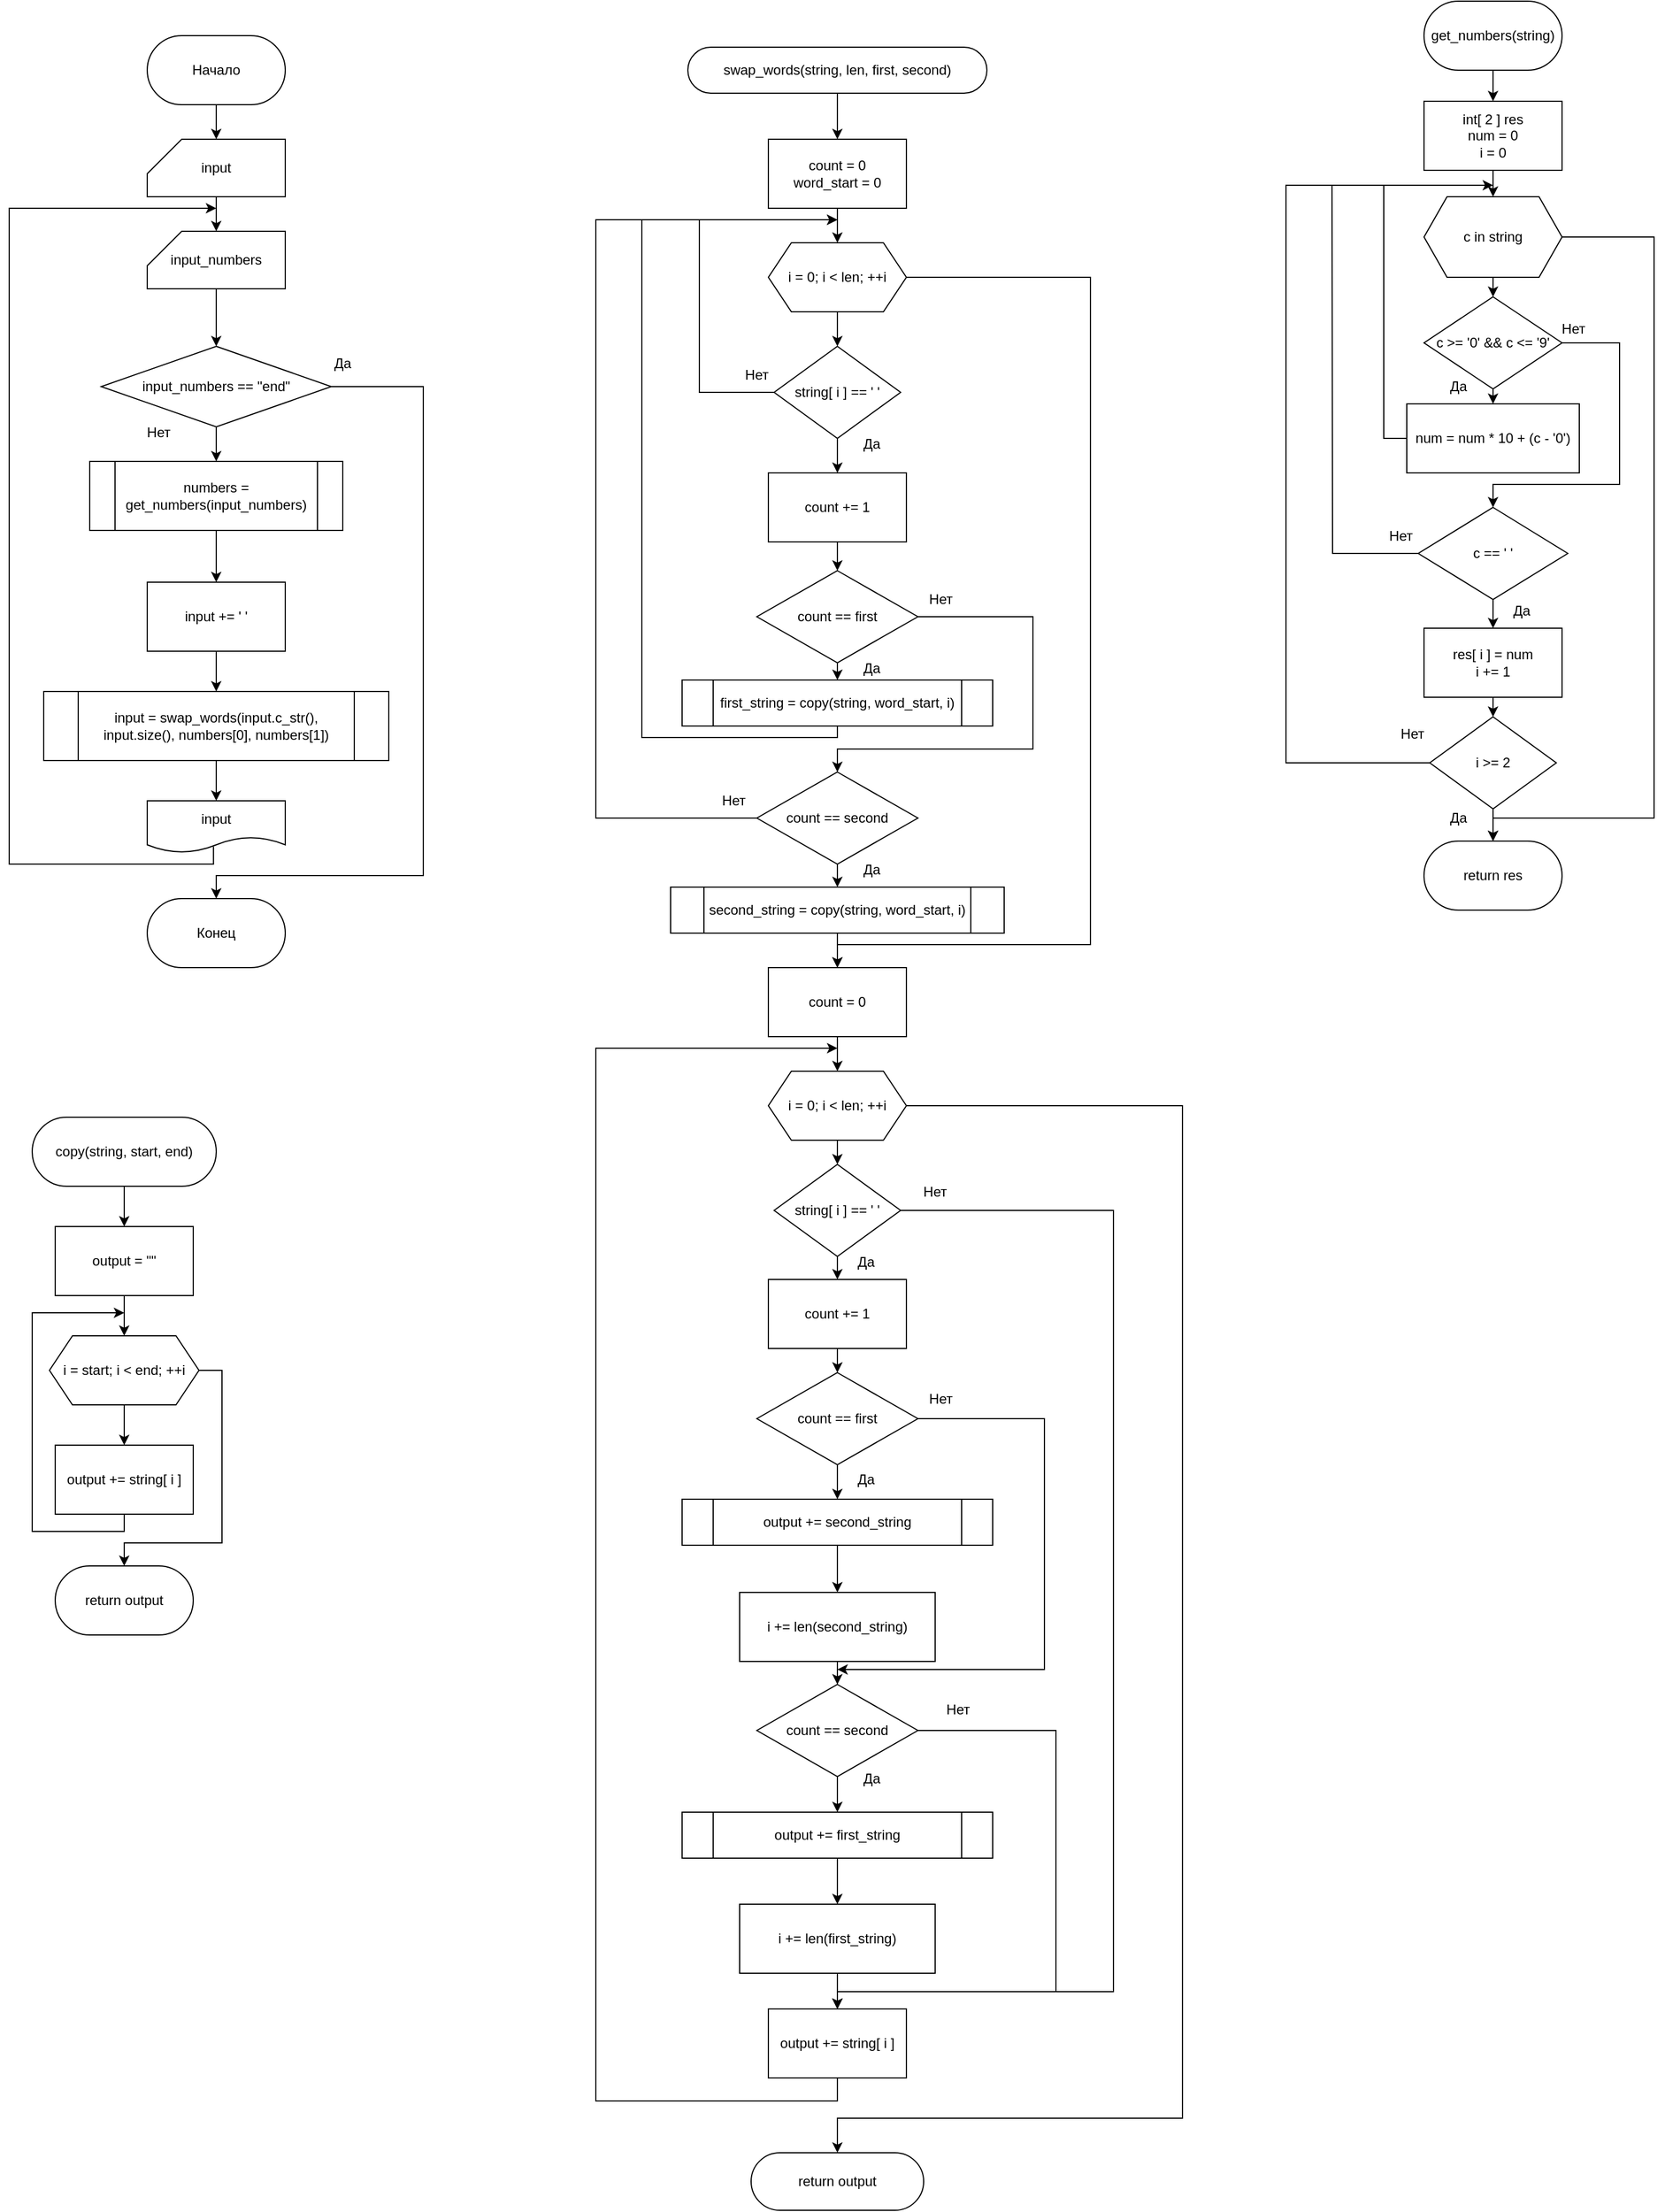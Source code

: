 <mxfile version="21.0.6" type="device"><diagram id="POIDSK1yg0COuL8Pw3rK" name="Страница 1"><mxGraphModel dx="3331" dy="1547" grid="1" gridSize="10" guides="1" tooltips="1" connect="1" arrows="1" fold="1" page="1" pageScale="1" pageWidth="827" pageHeight="1169" math="0" shadow="0"><root><mxCell id="0"/><mxCell id="1" parent="0"/><mxCell id="yhi9LNw0S4OucdPFhqAO-11" style="edgeStyle=orthogonalEdgeStyle;rounded=0;orthogonalLoop=1;jettySize=auto;html=1;exitX=0.5;exitY=1;exitDx=0;exitDy=0;entryX=0.5;entryY=0;entryDx=0;entryDy=0;entryPerimeter=0;" parent="1" source="yhi9LNw0S4OucdPFhqAO-1" target="yhi9LNw0S4OucdPFhqAO-5" edge="1"><mxGeometry relative="1" as="geometry"/></mxCell><mxCell id="yhi9LNw0S4OucdPFhqAO-1" value="Начало" style="rounded=1;whiteSpace=wrap;html=1;arcSize=50;" parent="1" vertex="1"><mxGeometry x="190" y="50" width="120" height="60" as="geometry"/></mxCell><mxCell id="yhi9LNw0S4OucdPFhqAO-2" value="Конец" style="rounded=1;whiteSpace=wrap;html=1;arcSize=50;" parent="1" vertex="1"><mxGeometry x="190" y="800" width="120" height="60" as="geometry"/></mxCell><mxCell id="yhi9LNw0S4OucdPFhqAO-13" style="edgeStyle=orthogonalEdgeStyle;rounded=0;orthogonalLoop=1;jettySize=auto;html=1;exitX=0.5;exitY=1;exitDx=0;exitDy=0;exitPerimeter=0;entryX=0.5;entryY=0;entryDx=0;entryDy=0;" parent="1" source="yhi9LNw0S4OucdPFhqAO-3" target="yhi9LNw0S4OucdPFhqAO-6" edge="1"><mxGeometry relative="1" as="geometry"/></mxCell><mxCell id="yhi9LNw0S4OucdPFhqAO-3" value="input_numbers" style="shape=card;whiteSpace=wrap;html=1;" parent="1" vertex="1"><mxGeometry x="190" y="220" width="120" height="50" as="geometry"/></mxCell><mxCell id="yhi9LNw0S4OucdPFhqAO-12" style="edgeStyle=orthogonalEdgeStyle;rounded=0;orthogonalLoop=1;jettySize=auto;html=1;exitX=0.5;exitY=1;exitDx=0;exitDy=0;exitPerimeter=0;entryX=0.5;entryY=0;entryDx=0;entryDy=0;entryPerimeter=0;" parent="1" source="yhi9LNw0S4OucdPFhqAO-5" target="yhi9LNw0S4OucdPFhqAO-3" edge="1"><mxGeometry relative="1" as="geometry"/></mxCell><mxCell id="yhi9LNw0S4OucdPFhqAO-5" value="input" style="shape=card;whiteSpace=wrap;html=1;" parent="1" vertex="1"><mxGeometry x="190" y="140" width="120" height="50" as="geometry"/></mxCell><mxCell id="yhi9LNw0S4OucdPFhqAO-14" style="edgeStyle=orthogonalEdgeStyle;rounded=0;orthogonalLoop=1;jettySize=auto;html=1;exitX=0.5;exitY=1;exitDx=0;exitDy=0;" parent="1" source="yhi9LNw0S4OucdPFhqAO-6" target="yhi9LNw0S4OucdPFhqAO-7" edge="1"><mxGeometry relative="1" as="geometry"/></mxCell><mxCell id="yhi9LNw0S4OucdPFhqAO-21" style="edgeStyle=orthogonalEdgeStyle;rounded=0;orthogonalLoop=1;jettySize=auto;html=1;entryX=0.5;entryY=0;entryDx=0;entryDy=0;" parent="1" source="yhi9LNw0S4OucdPFhqAO-6" target="yhi9LNw0S4OucdPFhqAO-2" edge="1"><mxGeometry relative="1" as="geometry"><Array as="points"><mxPoint x="430" y="355"/><mxPoint x="430" y="780"/><mxPoint x="250" y="780"/></Array></mxGeometry></mxCell><mxCell id="yhi9LNw0S4OucdPFhqAO-6" value="input_numbers == &quot;end&quot;" style="rhombus;whiteSpace=wrap;html=1;" parent="1" vertex="1"><mxGeometry x="150" y="320" width="200" height="70" as="geometry"/></mxCell><mxCell id="yhi9LNw0S4OucdPFhqAO-15" style="edgeStyle=orthogonalEdgeStyle;rounded=0;orthogonalLoop=1;jettySize=auto;html=1;exitX=0.5;exitY=1;exitDx=0;exitDy=0;entryX=0.5;entryY=0;entryDx=0;entryDy=0;" parent="1" source="yhi9LNw0S4OucdPFhqAO-7" target="yhi9LNw0S4OucdPFhqAO-10" edge="1"><mxGeometry relative="1" as="geometry"/></mxCell><mxCell id="yhi9LNw0S4OucdPFhqAO-7" value="numbers = get_numbers(input_numbers)" style="shape=process;whiteSpace=wrap;html=1;backgroundOutline=1;" parent="1" vertex="1"><mxGeometry x="140" y="420" width="220" height="60" as="geometry"/></mxCell><mxCell id="yhi9LNw0S4OucdPFhqAO-17" style="edgeStyle=orthogonalEdgeStyle;rounded=0;orthogonalLoop=1;jettySize=auto;html=1;exitX=0.5;exitY=1;exitDx=0;exitDy=0;entryX=0.5;entryY=0;entryDx=0;entryDy=0;" parent="1" source="yhi9LNw0S4OucdPFhqAO-8" target="yhi9LNw0S4OucdPFhqAO-9" edge="1"><mxGeometry relative="1" as="geometry"/></mxCell><mxCell id="yhi9LNw0S4OucdPFhqAO-8" value="input = swap_words(input.c_str(), input.size(), numbers[0], numbers[1])" style="shape=process;whiteSpace=wrap;html=1;backgroundOutline=1;" parent="1" vertex="1"><mxGeometry x="100" y="620" width="300" height="60" as="geometry"/></mxCell><mxCell id="yhi9LNw0S4OucdPFhqAO-20" style="edgeStyle=orthogonalEdgeStyle;rounded=0;orthogonalLoop=1;jettySize=auto;html=1;exitX=0.48;exitY=0.882;exitDx=0;exitDy=0;exitPerimeter=0;" parent="1" source="yhi9LNw0S4OucdPFhqAO-9" edge="1"><mxGeometry relative="1" as="geometry"><mxPoint x="250" y="200" as="targetPoint"/><Array as="points"><mxPoint x="248" y="770"/><mxPoint x="70" y="770"/><mxPoint x="70" y="200"/></Array></mxGeometry></mxCell><mxCell id="yhi9LNw0S4OucdPFhqAO-9" value="input" style="shape=document;whiteSpace=wrap;html=1;boundedLbl=1;" parent="1" vertex="1"><mxGeometry x="190" y="715" width="120" height="45" as="geometry"/></mxCell><mxCell id="yhi9LNw0S4OucdPFhqAO-16" style="edgeStyle=orthogonalEdgeStyle;rounded=0;orthogonalLoop=1;jettySize=auto;html=1;exitX=0.5;exitY=1;exitDx=0;exitDy=0;entryX=0.5;entryY=0;entryDx=0;entryDy=0;" parent="1" source="yhi9LNw0S4OucdPFhqAO-10" target="yhi9LNw0S4OucdPFhqAO-8" edge="1"><mxGeometry relative="1" as="geometry"/></mxCell><mxCell id="yhi9LNw0S4OucdPFhqAO-10" value="input += ' '" style="rounded=0;whiteSpace=wrap;html=1;" parent="1" vertex="1"><mxGeometry x="190" y="525" width="120" height="60" as="geometry"/></mxCell><mxCell id="yhi9LNw0S4OucdPFhqAO-22" value="Да" style="text;html=1;strokeColor=none;fillColor=none;align=center;verticalAlign=middle;whiteSpace=wrap;rounded=0;" parent="1" vertex="1"><mxGeometry x="330" y="320" width="60" height="30" as="geometry"/></mxCell><mxCell id="yhi9LNw0S4OucdPFhqAO-23" value="Нет" style="text;html=1;strokeColor=none;fillColor=none;align=center;verticalAlign=middle;whiteSpace=wrap;rounded=0;" parent="1" vertex="1"><mxGeometry x="170" y="380" width="60" height="30" as="geometry"/></mxCell><mxCell id="dDMzZb2ftROIv1ziWnMI-1" style="edgeStyle=orthogonalEdgeStyle;rounded=0;orthogonalLoop=1;jettySize=auto;html=1;exitX=0.5;exitY=1;exitDx=0;exitDy=0;entryX=0.5;entryY=0;entryDx=0;entryDy=0;" edge="1" parent="1" source="yhi9LNw0S4OucdPFhqAO-24" target="yhi9LNw0S4OucdPFhqAO-27"><mxGeometry relative="1" as="geometry"/></mxCell><mxCell id="yhi9LNw0S4OucdPFhqAO-24" value="swap_words(string, len, first, second)" style="rounded=1;whiteSpace=wrap;html=1;arcSize=50;" parent="1" vertex="1"><mxGeometry x="660" y="60" width="260" height="40" as="geometry"/></mxCell><mxCell id="dDMzZb2ftROIv1ziWnMI-3" value="" style="edgeStyle=orthogonalEdgeStyle;rounded=0;orthogonalLoop=1;jettySize=auto;html=1;" edge="1" parent="1" source="yhi9LNw0S4OucdPFhqAO-26" target="yhi9LNw0S4OucdPFhqAO-28"><mxGeometry relative="1" as="geometry"/></mxCell><mxCell id="dDMzZb2ftROIv1ziWnMI-23" style="edgeStyle=orthogonalEdgeStyle;rounded=0;orthogonalLoop=1;jettySize=auto;html=1;exitX=1;exitY=0.5;exitDx=0;exitDy=0;entryX=0.5;entryY=0;entryDx=0;entryDy=0;" edge="1" parent="1" source="yhi9LNw0S4OucdPFhqAO-26" target="yhi9LNw0S4OucdPFhqAO-38"><mxGeometry relative="1" as="geometry"><mxPoint x="970" y="872.222" as="targetPoint"/><Array as="points"><mxPoint x="1010" y="260"/><mxPoint x="1010" y="840"/><mxPoint x="790" y="840"/></Array></mxGeometry></mxCell><mxCell id="yhi9LNw0S4OucdPFhqAO-26" value="i = 0; i &amp;lt; len; ++i" style="shape=hexagon;perimeter=hexagonPerimeter2;whiteSpace=wrap;html=1;fixedSize=1;" parent="1" vertex="1"><mxGeometry x="730" y="230" width="120" height="60" as="geometry"/></mxCell><mxCell id="dDMzZb2ftROIv1ziWnMI-2" style="edgeStyle=orthogonalEdgeStyle;rounded=0;orthogonalLoop=1;jettySize=auto;html=1;exitX=0.5;exitY=1;exitDx=0;exitDy=0;entryX=0.5;entryY=0;entryDx=0;entryDy=0;" edge="1" parent="1" source="yhi9LNw0S4OucdPFhqAO-27" target="yhi9LNw0S4OucdPFhqAO-26"><mxGeometry relative="1" as="geometry"/></mxCell><mxCell id="yhi9LNw0S4OucdPFhqAO-27" value="count = 0&lt;br&gt;word_start = 0" style="rounded=0;whiteSpace=wrap;html=1;" parent="1" vertex="1"><mxGeometry x="730" y="140" width="120" height="60" as="geometry"/></mxCell><mxCell id="dDMzZb2ftROIv1ziWnMI-4" style="edgeStyle=orthogonalEdgeStyle;rounded=0;orthogonalLoop=1;jettySize=auto;html=1;exitX=0.5;exitY=1;exitDx=0;exitDy=0;entryX=0.5;entryY=0;entryDx=0;entryDy=0;" edge="1" parent="1" source="yhi9LNw0S4OucdPFhqAO-28" target="yhi9LNw0S4OucdPFhqAO-29"><mxGeometry relative="1" as="geometry"/></mxCell><mxCell id="dDMzZb2ftROIv1ziWnMI-16" style="edgeStyle=orthogonalEdgeStyle;rounded=0;orthogonalLoop=1;jettySize=auto;html=1;exitX=0;exitY=0.5;exitDx=0;exitDy=0;endArrow=none;endFill=0;" edge="1" parent="1" source="yhi9LNw0S4OucdPFhqAO-28"><mxGeometry relative="1" as="geometry"><mxPoint x="620" y="210" as="targetPoint"/><Array as="points"><mxPoint x="670" y="360"/><mxPoint x="670" y="210"/></Array></mxGeometry></mxCell><mxCell id="yhi9LNw0S4OucdPFhqAO-28" value="string[ i ] == ' '" style="rhombus;whiteSpace=wrap;html=1;" parent="1" vertex="1"><mxGeometry x="735" y="320" width="110" height="80" as="geometry"/></mxCell><mxCell id="dDMzZb2ftROIv1ziWnMI-5" style="edgeStyle=orthogonalEdgeStyle;rounded=0;orthogonalLoop=1;jettySize=auto;html=1;exitX=0.5;exitY=1;exitDx=0;exitDy=0;entryX=0.5;entryY=0;entryDx=0;entryDy=0;" edge="1" parent="1" source="yhi9LNw0S4OucdPFhqAO-29" target="yhi9LNw0S4OucdPFhqAO-30"><mxGeometry relative="1" as="geometry"/></mxCell><mxCell id="yhi9LNw0S4OucdPFhqAO-29" value="count += 1" style="rounded=0;whiteSpace=wrap;html=1;" parent="1" vertex="1"><mxGeometry x="730" y="430" width="120" height="60" as="geometry"/></mxCell><mxCell id="dDMzZb2ftROIv1ziWnMI-6" style="edgeStyle=orthogonalEdgeStyle;rounded=0;orthogonalLoop=1;jettySize=auto;html=1;exitX=0.5;exitY=1;exitDx=0;exitDy=0;entryX=0.5;entryY=0;entryDx=0;entryDy=0;" edge="1" parent="1" source="yhi9LNw0S4OucdPFhqAO-30" target="yhi9LNw0S4OucdPFhqAO-31"><mxGeometry relative="1" as="geometry"/></mxCell><mxCell id="dDMzZb2ftROIv1ziWnMI-8" style="edgeStyle=orthogonalEdgeStyle;rounded=0;orthogonalLoop=1;jettySize=auto;html=1;exitX=1;exitY=0.5;exitDx=0;exitDy=0;entryX=0.5;entryY=0;entryDx=0;entryDy=0;" edge="1" parent="1" source="yhi9LNw0S4OucdPFhqAO-30" target="yhi9LNw0S4OucdPFhqAO-32"><mxGeometry relative="1" as="geometry"><Array as="points"><mxPoint x="960" y="555"/><mxPoint x="960" y="670"/><mxPoint x="790" y="670"/></Array></mxGeometry></mxCell><mxCell id="yhi9LNw0S4OucdPFhqAO-30" value="count == first" style="rhombus;whiteSpace=wrap;html=1;" parent="1" vertex="1"><mxGeometry x="720" y="515" width="140" height="80" as="geometry"/></mxCell><mxCell id="dDMzZb2ftROIv1ziWnMI-11" style="edgeStyle=orthogonalEdgeStyle;rounded=0;orthogonalLoop=1;jettySize=auto;html=1;exitX=0.5;exitY=1;exitDx=0;exitDy=0;" edge="1" parent="1" source="yhi9LNw0S4OucdPFhqAO-31"><mxGeometry relative="1" as="geometry"><mxPoint x="790" y="210" as="targetPoint"/><Array as="points"><mxPoint x="790" y="660"/><mxPoint x="620" y="660"/><mxPoint x="620" y="210"/></Array></mxGeometry></mxCell><mxCell id="yhi9LNw0S4OucdPFhqAO-31" value="first_string = copy(string, word_start, i)" style="shape=process;whiteSpace=wrap;html=1;backgroundOutline=1;" parent="1" vertex="1"><mxGeometry x="655" y="610" width="270" height="40" as="geometry"/></mxCell><mxCell id="dDMzZb2ftROIv1ziWnMI-9" style="edgeStyle=orthogonalEdgeStyle;rounded=0;orthogonalLoop=1;jettySize=auto;html=1;exitX=0.5;exitY=1;exitDx=0;exitDy=0;entryX=0.5;entryY=0;entryDx=0;entryDy=0;" edge="1" parent="1" source="yhi9LNw0S4OucdPFhqAO-32" target="yhi9LNw0S4OucdPFhqAO-33"><mxGeometry relative="1" as="geometry"/></mxCell><mxCell id="dDMzZb2ftROIv1ziWnMI-14" style="edgeStyle=orthogonalEdgeStyle;rounded=0;orthogonalLoop=1;jettySize=auto;html=1;exitX=0;exitY=0.5;exitDx=0;exitDy=0;" edge="1" parent="1" source="yhi9LNw0S4OucdPFhqAO-32"><mxGeometry relative="1" as="geometry"><mxPoint x="790" y="210" as="targetPoint"/><Array as="points"><mxPoint x="580" y="730"/><mxPoint x="580" y="210"/></Array></mxGeometry></mxCell><mxCell id="yhi9LNw0S4OucdPFhqAO-32" value="count == second" style="rhombus;whiteSpace=wrap;html=1;" parent="1" vertex="1"><mxGeometry x="720" y="690" width="140" height="80" as="geometry"/></mxCell><mxCell id="dDMzZb2ftROIv1ziWnMI-10" style="edgeStyle=orthogonalEdgeStyle;rounded=0;orthogonalLoop=1;jettySize=auto;html=1;exitX=0.5;exitY=1;exitDx=0;exitDy=0;entryX=0.5;entryY=0;entryDx=0;entryDy=0;" edge="1" parent="1" source="yhi9LNw0S4OucdPFhqAO-33" target="yhi9LNw0S4OucdPFhqAO-38"><mxGeometry relative="1" as="geometry"/></mxCell><mxCell id="yhi9LNw0S4OucdPFhqAO-33" value="second_string = copy(string, word_start, i)" style="shape=process;whiteSpace=wrap;html=1;backgroundOutline=1;" parent="1" vertex="1"><mxGeometry x="645" y="790" width="290" height="40" as="geometry"/></mxCell><mxCell id="dDMzZb2ftROIv1ziWnMI-25" style="edgeStyle=orthogonalEdgeStyle;rounded=0;orthogonalLoop=1;jettySize=auto;html=1;exitX=0.5;exitY=1;exitDx=0;exitDy=0;entryX=0.5;entryY=0;entryDx=0;entryDy=0;" edge="1" parent="1" source="yhi9LNw0S4OucdPFhqAO-34" target="yhi9LNw0S4OucdPFhqAO-36"><mxGeometry relative="1" as="geometry"/></mxCell><mxCell id="dDMzZb2ftROIv1ziWnMI-38" style="edgeStyle=orthogonalEdgeStyle;rounded=0;orthogonalLoop=1;jettySize=auto;html=1;exitX=1;exitY=0.5;exitDx=0;exitDy=0;entryX=0.5;entryY=0;entryDx=0;entryDy=0;" edge="1" parent="1" source="yhi9LNw0S4OucdPFhqAO-34" target="yhi9LNw0S4OucdPFhqAO-47"><mxGeometry relative="1" as="geometry"><Array as="points"><mxPoint x="1090" y="980"/><mxPoint x="1090" y="1860"/><mxPoint x="790" y="1860"/></Array></mxGeometry></mxCell><mxCell id="yhi9LNw0S4OucdPFhqAO-34" value="i = 0; i &amp;lt; len; ++i" style="shape=hexagon;perimeter=hexagonPerimeter2;whiteSpace=wrap;html=1;fixedSize=1;" parent="1" vertex="1"><mxGeometry x="730" y="950" width="120" height="60" as="geometry"/></mxCell><mxCell id="dDMzZb2ftROIv1ziWnMI-26" style="edgeStyle=orthogonalEdgeStyle;rounded=0;orthogonalLoop=1;jettySize=auto;html=1;exitX=0.5;exitY=1;exitDx=0;exitDy=0;entryX=0.5;entryY=0;entryDx=0;entryDy=0;" edge="1" parent="1" source="yhi9LNw0S4OucdPFhqAO-36" target="yhi9LNw0S4OucdPFhqAO-37"><mxGeometry relative="1" as="geometry"/></mxCell><mxCell id="dDMzZb2ftROIv1ziWnMI-35" style="edgeStyle=orthogonalEdgeStyle;rounded=0;orthogonalLoop=1;jettySize=auto;html=1;exitX=1;exitY=0.5;exitDx=0;exitDy=0;entryX=0.5;entryY=0;entryDx=0;entryDy=0;" edge="1" parent="1" source="yhi9LNw0S4OucdPFhqAO-36" target="yhi9LNw0S4OucdPFhqAO-46"><mxGeometry relative="1" as="geometry"><Array as="points"><mxPoint x="1030" y="1071"/><mxPoint x="1030" y="1750"/><mxPoint x="790" y="1750"/></Array></mxGeometry></mxCell><mxCell id="yhi9LNw0S4OucdPFhqAO-36" value="string[ i ] == ' '" style="rhombus;whiteSpace=wrap;html=1;" parent="1" vertex="1"><mxGeometry x="735" y="1031" width="110" height="80" as="geometry"/></mxCell><mxCell id="dDMzZb2ftROIv1ziWnMI-28" style="edgeStyle=orthogonalEdgeStyle;rounded=0;orthogonalLoop=1;jettySize=auto;html=1;exitX=0.5;exitY=1;exitDx=0;exitDy=0;entryX=0.5;entryY=0;entryDx=0;entryDy=0;" edge="1" parent="1" source="yhi9LNw0S4OucdPFhqAO-37" target="yhi9LNw0S4OucdPFhqAO-39"><mxGeometry relative="1" as="geometry"/></mxCell><mxCell id="yhi9LNw0S4OucdPFhqAO-37" value="count += 1" style="rounded=0;whiteSpace=wrap;html=1;" parent="1" vertex="1"><mxGeometry x="730" y="1131" width="120" height="60" as="geometry"/></mxCell><mxCell id="dDMzZb2ftROIv1ziWnMI-24" style="edgeStyle=orthogonalEdgeStyle;rounded=0;orthogonalLoop=1;jettySize=auto;html=1;exitX=0.5;exitY=1;exitDx=0;exitDy=0;entryX=0.5;entryY=0;entryDx=0;entryDy=0;" edge="1" parent="1" source="yhi9LNw0S4OucdPFhqAO-38" target="yhi9LNw0S4OucdPFhqAO-34"><mxGeometry relative="1" as="geometry"/></mxCell><mxCell id="yhi9LNw0S4OucdPFhqAO-38" value="count = 0" style="rounded=0;whiteSpace=wrap;html=1;" parent="1" vertex="1"><mxGeometry x="730" y="860" width="120" height="60" as="geometry"/></mxCell><mxCell id="dDMzZb2ftROIv1ziWnMI-29" style="edgeStyle=orthogonalEdgeStyle;rounded=0;orthogonalLoop=1;jettySize=auto;html=1;exitX=0.5;exitY=1;exitDx=0;exitDy=0;entryX=0.5;entryY=0;entryDx=0;entryDy=0;" edge="1" parent="1" source="yhi9LNw0S4OucdPFhqAO-39" target="yhi9LNw0S4OucdPFhqAO-40"><mxGeometry relative="1" as="geometry"/></mxCell><mxCell id="dDMzZb2ftROIv1ziWnMI-40" style="edgeStyle=orthogonalEdgeStyle;rounded=0;orthogonalLoop=1;jettySize=auto;html=1;exitX=1;exitY=0.5;exitDx=0;exitDy=0;" edge="1" parent="1" source="yhi9LNw0S4OucdPFhqAO-39"><mxGeometry relative="1" as="geometry"><mxPoint x="790" y="1470" as="targetPoint"/><Array as="points"><mxPoint x="970" y="1252"/><mxPoint x="970" y="1470"/></Array></mxGeometry></mxCell><mxCell id="yhi9LNw0S4OucdPFhqAO-39" value="count == first" style="rhombus;whiteSpace=wrap;html=1;" parent="1" vertex="1"><mxGeometry x="720" y="1212" width="140" height="80" as="geometry"/></mxCell><mxCell id="dDMzZb2ftROIv1ziWnMI-30" value="" style="edgeStyle=orthogonalEdgeStyle;rounded=0;orthogonalLoop=1;jettySize=auto;html=1;" edge="1" parent="1" source="yhi9LNw0S4OucdPFhqAO-40" target="yhi9LNw0S4OucdPFhqAO-43"><mxGeometry relative="1" as="geometry"/></mxCell><mxCell id="yhi9LNw0S4OucdPFhqAO-40" value="output += second_string" style="shape=process;whiteSpace=wrap;html=1;backgroundOutline=1;" parent="1" vertex="1"><mxGeometry x="655" y="1322" width="270" height="40" as="geometry"/></mxCell><mxCell id="dDMzZb2ftROIv1ziWnMI-33" style="edgeStyle=orthogonalEdgeStyle;rounded=0;orthogonalLoop=1;jettySize=auto;html=1;exitX=0.5;exitY=1;exitDx=0;exitDy=0;entryX=0.5;entryY=0;entryDx=0;entryDy=0;" edge="1" parent="1" source="yhi9LNw0S4OucdPFhqAO-41" target="yhi9LNw0S4OucdPFhqAO-44"><mxGeometry relative="1" as="geometry"/></mxCell><mxCell id="dDMzZb2ftROIv1ziWnMI-37" style="edgeStyle=orthogonalEdgeStyle;rounded=0;orthogonalLoop=1;jettySize=auto;html=1;exitX=1;exitY=0.5;exitDx=0;exitDy=0;entryX=0.5;entryY=0;entryDx=0;entryDy=0;" edge="1" parent="1" source="yhi9LNw0S4OucdPFhqAO-41" target="yhi9LNw0S4OucdPFhqAO-46"><mxGeometry relative="1" as="geometry"><Array as="points"><mxPoint x="980" y="1523"/><mxPoint x="980" y="1750"/><mxPoint x="790" y="1750"/></Array></mxGeometry></mxCell><mxCell id="yhi9LNw0S4OucdPFhqAO-41" value="count == second" style="rhombus;whiteSpace=wrap;html=1;" parent="1" vertex="1"><mxGeometry x="720" y="1483" width="140" height="80" as="geometry"/></mxCell><mxCell id="dDMzZb2ftROIv1ziWnMI-32" value="" style="edgeStyle=orthogonalEdgeStyle;rounded=0;orthogonalLoop=1;jettySize=auto;html=1;" edge="1" parent="1" source="yhi9LNw0S4OucdPFhqAO-43" target="yhi9LNw0S4OucdPFhqAO-41"><mxGeometry relative="1" as="geometry"/></mxCell><mxCell id="yhi9LNw0S4OucdPFhqAO-43" value="i += len(second_string)" style="rounded=0;whiteSpace=wrap;html=1;" parent="1" vertex="1"><mxGeometry x="705" y="1403" width="170" height="60" as="geometry"/></mxCell><mxCell id="dDMzZb2ftROIv1ziWnMI-34" value="" style="edgeStyle=orthogonalEdgeStyle;rounded=0;orthogonalLoop=1;jettySize=auto;html=1;" edge="1" parent="1" source="yhi9LNw0S4OucdPFhqAO-44" target="yhi9LNw0S4OucdPFhqAO-45"><mxGeometry relative="1" as="geometry"/></mxCell><mxCell id="yhi9LNw0S4OucdPFhqAO-44" value="output += first_string" style="shape=process;whiteSpace=wrap;html=1;backgroundOutline=1;" parent="1" vertex="1"><mxGeometry x="655" y="1594" width="270" height="40" as="geometry"/></mxCell><mxCell id="dDMzZb2ftROIv1ziWnMI-36" style="edgeStyle=orthogonalEdgeStyle;rounded=0;orthogonalLoop=1;jettySize=auto;html=1;exitX=0.5;exitY=1;exitDx=0;exitDy=0;entryX=0.5;entryY=0;entryDx=0;entryDy=0;" edge="1" parent="1" source="yhi9LNw0S4OucdPFhqAO-45" target="yhi9LNw0S4OucdPFhqAO-46"><mxGeometry relative="1" as="geometry"/></mxCell><mxCell id="yhi9LNw0S4OucdPFhqAO-45" value="i += len(first_string)" style="rounded=0;whiteSpace=wrap;html=1;" parent="1" vertex="1"><mxGeometry x="705" y="1674" width="170" height="60" as="geometry"/></mxCell><mxCell id="dDMzZb2ftROIv1ziWnMI-39" style="edgeStyle=orthogonalEdgeStyle;rounded=0;orthogonalLoop=1;jettySize=auto;html=1;exitX=0.5;exitY=1;exitDx=0;exitDy=0;" edge="1" parent="1" source="yhi9LNw0S4OucdPFhqAO-46"><mxGeometry relative="1" as="geometry"><mxPoint x="790" y="930" as="targetPoint"/><Array as="points"><mxPoint x="790" y="1845"/><mxPoint x="580" y="1845"/><mxPoint x="580" y="930"/></Array></mxGeometry></mxCell><mxCell id="yhi9LNw0S4OucdPFhqAO-46" value="output += string[ i ]" style="rounded=0;whiteSpace=wrap;html=1;" parent="1" vertex="1"><mxGeometry x="730" y="1765" width="120" height="60" as="geometry"/></mxCell><mxCell id="yhi9LNw0S4OucdPFhqAO-47" value="return output" style="rounded=1;whiteSpace=wrap;html=1;arcSize=50;" parent="1" vertex="1"><mxGeometry x="715" y="1890" width="150" height="50" as="geometry"/></mxCell><mxCell id="dDMzZb2ftROIv1ziWnMI-17" value="Да" style="text;html=1;strokeColor=none;fillColor=none;align=center;verticalAlign=middle;whiteSpace=wrap;rounded=0;" vertex="1" parent="1"><mxGeometry x="790" y="390" width="60" height="30" as="geometry"/></mxCell><mxCell id="dDMzZb2ftROIv1ziWnMI-18" value="Да" style="text;html=1;strokeColor=none;fillColor=none;align=center;verticalAlign=middle;whiteSpace=wrap;rounded=0;" vertex="1" parent="1"><mxGeometry x="790" y="585" width="60" height="30" as="geometry"/></mxCell><mxCell id="dDMzZb2ftROIv1ziWnMI-19" value="Да" style="text;html=1;strokeColor=none;fillColor=none;align=center;verticalAlign=middle;whiteSpace=wrap;rounded=0;" vertex="1" parent="1"><mxGeometry x="790" y="760" width="60" height="30" as="geometry"/></mxCell><mxCell id="dDMzZb2ftROIv1ziWnMI-20" value="Нет" style="text;html=1;strokeColor=none;fillColor=none;align=center;verticalAlign=middle;whiteSpace=wrap;rounded=0;" vertex="1" parent="1"><mxGeometry x="670" y="700" width="60" height="30" as="geometry"/></mxCell><mxCell id="dDMzZb2ftROIv1ziWnMI-21" value="Нет" style="text;html=1;strokeColor=none;fillColor=none;align=center;verticalAlign=middle;whiteSpace=wrap;rounded=0;" vertex="1" parent="1"><mxGeometry x="850" y="525" width="60" height="30" as="geometry"/></mxCell><mxCell id="dDMzZb2ftROIv1ziWnMI-22" value="Нет" style="text;html=1;strokeColor=none;fillColor=none;align=center;verticalAlign=middle;whiteSpace=wrap;rounded=0;" vertex="1" parent="1"><mxGeometry x="690" y="330" width="60" height="30" as="geometry"/></mxCell><mxCell id="dDMzZb2ftROIv1ziWnMI-41" value="Да" style="text;html=1;strokeColor=none;fillColor=none;align=center;verticalAlign=middle;whiteSpace=wrap;rounded=0;" vertex="1" parent="1"><mxGeometry x="785" y="1101" width="60" height="30" as="geometry"/></mxCell><mxCell id="dDMzZb2ftROIv1ziWnMI-42" value="Да" style="text;html=1;strokeColor=none;fillColor=none;align=center;verticalAlign=middle;whiteSpace=wrap;rounded=0;" vertex="1" parent="1"><mxGeometry x="785" y="1290" width="60" height="30" as="geometry"/></mxCell><mxCell id="dDMzZb2ftROIv1ziWnMI-43" value="Да" style="text;html=1;strokeColor=none;fillColor=none;align=center;verticalAlign=middle;whiteSpace=wrap;rounded=0;" vertex="1" parent="1"><mxGeometry x="790" y="1550" width="60" height="30" as="geometry"/></mxCell><mxCell id="dDMzZb2ftROIv1ziWnMI-44" value="Нет" style="text;html=1;strokeColor=none;fillColor=none;align=center;verticalAlign=middle;whiteSpace=wrap;rounded=0;" vertex="1" parent="1"><mxGeometry x="845" y="1040" width="60" height="30" as="geometry"/></mxCell><mxCell id="dDMzZb2ftROIv1ziWnMI-45" value="Нет" style="text;html=1;strokeColor=none;fillColor=none;align=center;verticalAlign=middle;whiteSpace=wrap;rounded=0;" vertex="1" parent="1"><mxGeometry x="850" y="1220" width="60" height="30" as="geometry"/></mxCell><mxCell id="dDMzZb2ftROIv1ziWnMI-46" value="Нет" style="text;html=1;strokeColor=none;fillColor=none;align=center;verticalAlign=middle;whiteSpace=wrap;rounded=0;" vertex="1" parent="1"><mxGeometry x="865" y="1490" width="60" height="30" as="geometry"/></mxCell><mxCell id="dDMzZb2ftROIv1ziWnMI-52" style="edgeStyle=orthogonalEdgeStyle;rounded=0;orthogonalLoop=1;jettySize=auto;html=1;exitX=0.5;exitY=1;exitDx=0;exitDy=0;entryX=0.5;entryY=0;entryDx=0;entryDy=0;" edge="1" parent="1" source="dDMzZb2ftROIv1ziWnMI-47" target="dDMzZb2ftROIv1ziWnMI-48"><mxGeometry relative="1" as="geometry"/></mxCell><mxCell id="dDMzZb2ftROIv1ziWnMI-47" value="copy(string, start, end)" style="rounded=1;whiteSpace=wrap;html=1;arcSize=50;" vertex="1" parent="1"><mxGeometry x="90" y="990" width="160" height="60" as="geometry"/></mxCell><mxCell id="dDMzZb2ftROIv1ziWnMI-53" style="edgeStyle=orthogonalEdgeStyle;rounded=0;orthogonalLoop=1;jettySize=auto;html=1;exitX=0.5;exitY=1;exitDx=0;exitDy=0;entryX=0.5;entryY=0;entryDx=0;entryDy=0;" edge="1" parent="1" source="dDMzZb2ftROIv1ziWnMI-48" target="dDMzZb2ftROIv1ziWnMI-49"><mxGeometry relative="1" as="geometry"/></mxCell><mxCell id="dDMzZb2ftROIv1ziWnMI-48" value="output = &quot;&quot;" style="rounded=0;whiteSpace=wrap;html=1;" vertex="1" parent="1"><mxGeometry x="110" y="1085" width="120" height="60" as="geometry"/></mxCell><mxCell id="dDMzZb2ftROIv1ziWnMI-54" style="edgeStyle=orthogonalEdgeStyle;rounded=0;orthogonalLoop=1;jettySize=auto;html=1;exitX=0.5;exitY=1;exitDx=0;exitDy=0;entryX=0.5;entryY=0;entryDx=0;entryDy=0;" edge="1" parent="1" source="dDMzZb2ftROIv1ziWnMI-49" target="dDMzZb2ftROIv1ziWnMI-50"><mxGeometry relative="1" as="geometry"/></mxCell><mxCell id="dDMzZb2ftROIv1ziWnMI-56" style="edgeStyle=orthogonalEdgeStyle;rounded=0;orthogonalLoop=1;jettySize=auto;html=1;exitX=1;exitY=0.5;exitDx=0;exitDy=0;entryX=0.5;entryY=0;entryDx=0;entryDy=0;" edge="1" parent="1" source="dDMzZb2ftROIv1ziWnMI-49" target="dDMzZb2ftROIv1ziWnMI-51"><mxGeometry relative="1" as="geometry"><Array as="points"><mxPoint x="255" y="1210"/><mxPoint x="255" y="1360"/><mxPoint x="170" y="1360"/></Array></mxGeometry></mxCell><mxCell id="dDMzZb2ftROIv1ziWnMI-49" value="i = start; i &amp;lt; end; ++i" style="shape=hexagon;perimeter=hexagonPerimeter2;whiteSpace=wrap;html=1;fixedSize=1;" vertex="1" parent="1"><mxGeometry x="105" y="1180" width="130" height="60" as="geometry"/></mxCell><mxCell id="dDMzZb2ftROIv1ziWnMI-55" style="edgeStyle=orthogonalEdgeStyle;rounded=0;orthogonalLoop=1;jettySize=auto;html=1;exitX=0.5;exitY=1;exitDx=0;exitDy=0;" edge="1" parent="1" source="dDMzZb2ftROIv1ziWnMI-50"><mxGeometry relative="1" as="geometry"><mxPoint x="170" y="1160" as="targetPoint"/><Array as="points"><mxPoint x="170" y="1350"/><mxPoint x="90" y="1350"/><mxPoint x="90" y="1160"/></Array></mxGeometry></mxCell><mxCell id="dDMzZb2ftROIv1ziWnMI-50" value="output += string[ i ]" style="rounded=0;whiteSpace=wrap;html=1;" vertex="1" parent="1"><mxGeometry x="110" y="1275" width="120" height="60" as="geometry"/></mxCell><mxCell id="dDMzZb2ftROIv1ziWnMI-51" value="return output" style="rounded=1;whiteSpace=wrap;html=1;arcSize=50;" vertex="1" parent="1"><mxGeometry x="110" y="1380" width="120" height="60" as="geometry"/></mxCell><mxCell id="dDMzZb2ftROIv1ziWnMI-66" style="edgeStyle=orthogonalEdgeStyle;rounded=0;orthogonalLoop=1;jettySize=auto;html=1;exitX=0.5;exitY=1;exitDx=0;exitDy=0;entryX=0.5;entryY=0;entryDx=0;entryDy=0;" edge="1" parent="1" source="dDMzZb2ftROIv1ziWnMI-57" target="dDMzZb2ftROIv1ziWnMI-58"><mxGeometry relative="1" as="geometry"/></mxCell><mxCell id="dDMzZb2ftROIv1ziWnMI-57" value="get_numbers(string)" style="rounded=1;whiteSpace=wrap;html=1;arcSize=50;" vertex="1" parent="1"><mxGeometry x="1300" y="20" width="120" height="60" as="geometry"/></mxCell><mxCell id="dDMzZb2ftROIv1ziWnMI-67" style="edgeStyle=orthogonalEdgeStyle;rounded=0;orthogonalLoop=1;jettySize=auto;html=1;exitX=0.5;exitY=1;exitDx=0;exitDy=0;entryX=0.5;entryY=0;entryDx=0;entryDy=0;" edge="1" parent="1" source="dDMzZb2ftROIv1ziWnMI-58" target="dDMzZb2ftROIv1ziWnMI-64"><mxGeometry relative="1" as="geometry"/></mxCell><mxCell id="dDMzZb2ftROIv1ziWnMI-58" value="int[ 2 ] res&lt;br&gt;num = 0&lt;br&gt;i = 0" style="rounded=0;whiteSpace=wrap;html=1;" vertex="1" parent="1"><mxGeometry x="1300" y="107" width="120" height="60" as="geometry"/></mxCell><mxCell id="dDMzZb2ftROIv1ziWnMI-69" style="edgeStyle=orthogonalEdgeStyle;rounded=0;orthogonalLoop=1;jettySize=auto;html=1;exitX=0.5;exitY=1;exitDx=0;exitDy=0;entryX=0.5;entryY=0;entryDx=0;entryDy=0;" edge="1" parent="1" source="dDMzZb2ftROIv1ziWnMI-59" target="dDMzZb2ftROIv1ziWnMI-61"><mxGeometry relative="1" as="geometry"/></mxCell><mxCell id="dDMzZb2ftROIv1ziWnMI-70" style="edgeStyle=orthogonalEdgeStyle;rounded=0;orthogonalLoop=1;jettySize=auto;html=1;exitX=1;exitY=0.5;exitDx=0;exitDy=0;entryX=0.5;entryY=0;entryDx=0;entryDy=0;" edge="1" parent="1" source="dDMzZb2ftROIv1ziWnMI-59" target="dDMzZb2ftROIv1ziWnMI-60"><mxGeometry relative="1" as="geometry"><Array as="points"><mxPoint x="1470" y="317"/><mxPoint x="1470" y="440"/><mxPoint x="1360" y="440"/></Array></mxGeometry></mxCell><mxCell id="dDMzZb2ftROIv1ziWnMI-59" value="c &amp;gt;= '0' &amp;amp;&amp;amp; c &amp;lt;= '9'" style="rhombus;whiteSpace=wrap;html=1;" vertex="1" parent="1"><mxGeometry x="1300" y="277" width="120" height="80" as="geometry"/></mxCell><mxCell id="dDMzZb2ftROIv1ziWnMI-72" style="edgeStyle=orthogonalEdgeStyle;rounded=0;orthogonalLoop=1;jettySize=auto;html=1;exitX=0.5;exitY=1;exitDx=0;exitDy=0;entryX=0.5;entryY=0;entryDx=0;entryDy=0;" edge="1" parent="1" source="dDMzZb2ftROIv1ziWnMI-60" target="dDMzZb2ftROIv1ziWnMI-62"><mxGeometry relative="1" as="geometry"/></mxCell><mxCell id="dDMzZb2ftROIv1ziWnMI-76" style="edgeStyle=orthogonalEdgeStyle;rounded=0;orthogonalLoop=1;jettySize=auto;html=1;exitX=0;exitY=0.5;exitDx=0;exitDy=0;endArrow=none;endFill=0;" edge="1" parent="1" source="dDMzZb2ftROIv1ziWnMI-60"><mxGeometry relative="1" as="geometry"><mxPoint x="1220" y="180" as="targetPoint"/></mxGeometry></mxCell><mxCell id="dDMzZb2ftROIv1ziWnMI-60" value="c == ' '" style="rhombus;whiteSpace=wrap;html=1;" vertex="1" parent="1"><mxGeometry x="1295" y="460" width="130" height="80" as="geometry"/></mxCell><mxCell id="dDMzZb2ftROIv1ziWnMI-71" style="edgeStyle=orthogonalEdgeStyle;rounded=0;orthogonalLoop=1;jettySize=auto;html=1;exitX=0;exitY=0.5;exitDx=0;exitDy=0;" edge="1" parent="1" source="dDMzZb2ftROIv1ziWnMI-61"><mxGeometry relative="1" as="geometry"><mxPoint x="1360" y="180" as="targetPoint"/><Array as="points"><mxPoint x="1265" y="400"/><mxPoint x="1265" y="180"/></Array></mxGeometry></mxCell><mxCell id="dDMzZb2ftROIv1ziWnMI-61" value="num = num * 10 + (c - '0')" style="rounded=0;whiteSpace=wrap;html=1;" vertex="1" parent="1"><mxGeometry x="1285" y="370" width="150" height="60" as="geometry"/></mxCell><mxCell id="dDMzZb2ftROIv1ziWnMI-73" style="edgeStyle=orthogonalEdgeStyle;rounded=0;orthogonalLoop=1;jettySize=auto;html=1;exitX=0.5;exitY=1;exitDx=0;exitDy=0;entryX=0.5;entryY=0;entryDx=0;entryDy=0;" edge="1" parent="1" source="dDMzZb2ftROIv1ziWnMI-62" target="dDMzZb2ftROIv1ziWnMI-65"><mxGeometry relative="1" as="geometry"/></mxCell><mxCell id="dDMzZb2ftROIv1ziWnMI-62" value="res[ i ] = num&lt;br&gt;i += 1" style="rounded=0;whiteSpace=wrap;html=1;" vertex="1" parent="1"><mxGeometry x="1300" y="565" width="120" height="60" as="geometry"/></mxCell><mxCell id="dDMzZb2ftROIv1ziWnMI-63" value="return res" style="rounded=1;whiteSpace=wrap;html=1;arcSize=50;" vertex="1" parent="1"><mxGeometry x="1300" y="750" width="120" height="60" as="geometry"/></mxCell><mxCell id="dDMzZb2ftROIv1ziWnMI-68" style="edgeStyle=orthogonalEdgeStyle;rounded=0;orthogonalLoop=1;jettySize=auto;html=1;exitX=0.5;exitY=1;exitDx=0;exitDy=0;entryX=0.5;entryY=0;entryDx=0;entryDy=0;" edge="1" parent="1" source="dDMzZb2ftROIv1ziWnMI-64" target="dDMzZb2ftROIv1ziWnMI-59"><mxGeometry relative="1" as="geometry"/></mxCell><mxCell id="dDMzZb2ftROIv1ziWnMI-77" style="edgeStyle=orthogonalEdgeStyle;rounded=0;orthogonalLoop=1;jettySize=auto;html=1;exitX=1;exitY=0.5;exitDx=0;exitDy=0;entryX=0.5;entryY=0;entryDx=0;entryDy=0;" edge="1" parent="1" source="dDMzZb2ftROIv1ziWnMI-64" target="dDMzZb2ftROIv1ziWnMI-63"><mxGeometry relative="1" as="geometry"><Array as="points"><mxPoint x="1500" y="225"/><mxPoint x="1500" y="730"/><mxPoint x="1360" y="730"/></Array></mxGeometry></mxCell><mxCell id="dDMzZb2ftROIv1ziWnMI-64" value="c in string" style="shape=hexagon;perimeter=hexagonPerimeter2;whiteSpace=wrap;html=1;fixedSize=1;" vertex="1" parent="1"><mxGeometry x="1300" y="190" width="120" height="70" as="geometry"/></mxCell><mxCell id="dDMzZb2ftROIv1ziWnMI-74" style="edgeStyle=orthogonalEdgeStyle;rounded=0;orthogonalLoop=1;jettySize=auto;html=1;exitX=0.5;exitY=1;exitDx=0;exitDy=0;entryX=0.5;entryY=0;entryDx=0;entryDy=0;" edge="1" parent="1" source="dDMzZb2ftROIv1ziWnMI-65" target="dDMzZb2ftROIv1ziWnMI-63"><mxGeometry relative="1" as="geometry"/></mxCell><mxCell id="dDMzZb2ftROIv1ziWnMI-75" style="edgeStyle=orthogonalEdgeStyle;rounded=0;orthogonalLoop=1;jettySize=auto;html=1;exitX=0;exitY=0.5;exitDx=0;exitDy=0;endArrow=none;endFill=0;" edge="1" parent="1" source="dDMzZb2ftROIv1ziWnMI-65"><mxGeometry relative="1" as="geometry"><mxPoint x="1270" y="180" as="targetPoint"/><Array as="points"><mxPoint x="1180" y="682"/><mxPoint x="1180" y="180"/></Array></mxGeometry></mxCell><mxCell id="dDMzZb2ftROIv1ziWnMI-65" value="i &amp;gt;= 2" style="rhombus;whiteSpace=wrap;html=1;" vertex="1" parent="1"><mxGeometry x="1305" y="642" width="110" height="80" as="geometry"/></mxCell><mxCell id="dDMzZb2ftROIv1ziWnMI-78" value="Да" style="text;html=1;strokeColor=none;fillColor=none;align=center;verticalAlign=middle;whiteSpace=wrap;rounded=0;" vertex="1" parent="1"><mxGeometry x="1300" y="340" width="60" height="30" as="geometry"/></mxCell><mxCell id="dDMzZb2ftROIv1ziWnMI-80" value="Да" style="text;html=1;strokeColor=none;fillColor=none;align=center;verticalAlign=middle;whiteSpace=wrap;rounded=0;" vertex="1" parent="1"><mxGeometry x="1355" y="535" width="60" height="30" as="geometry"/></mxCell><mxCell id="dDMzZb2ftROIv1ziWnMI-81" value="Да" style="text;html=1;strokeColor=none;fillColor=none;align=center;verticalAlign=middle;whiteSpace=wrap;rounded=0;" vertex="1" parent="1"><mxGeometry x="1300" y="715" width="60" height="30" as="geometry"/></mxCell><mxCell id="dDMzZb2ftROIv1ziWnMI-82" value="Нет" style="text;html=1;strokeColor=none;fillColor=none;align=center;verticalAlign=middle;whiteSpace=wrap;rounded=0;" vertex="1" parent="1"><mxGeometry x="1260" y="642" width="60" height="30" as="geometry"/></mxCell><mxCell id="dDMzZb2ftROIv1ziWnMI-84" value="Нет" style="text;html=1;strokeColor=none;fillColor=none;align=center;verticalAlign=middle;whiteSpace=wrap;rounded=0;" vertex="1" parent="1"><mxGeometry x="1250" y="470" width="60" height="30" as="geometry"/></mxCell><mxCell id="dDMzZb2ftROIv1ziWnMI-85" value="Нет" style="text;html=1;strokeColor=none;fillColor=none;align=center;verticalAlign=middle;whiteSpace=wrap;rounded=0;" vertex="1" parent="1"><mxGeometry x="1400" y="290" width="60" height="30" as="geometry"/></mxCell></root></mxGraphModel></diagram></mxfile>